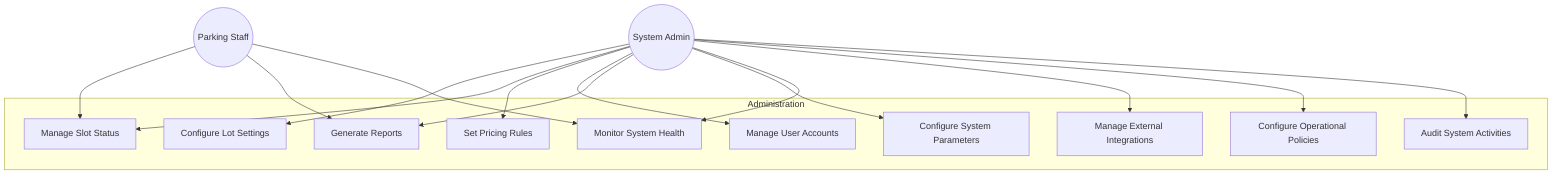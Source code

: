 graph TD
    Admin((System Admin))
    Staff((Parking Staff))

    subgraph "Administration"
        UC1[Configure Lot Settings]
        UC2[Manage Slot Status]
        UC3[Set Pricing Rules]
        UC4[Manage User Accounts]
        UC5[Generate Reports]
        UC6[Configure System Parameters]
        UC7[Monitor System Health]
        UC8[Manage External Integrations]
        UC9[Configure Operational Policies]
        UC10[Audit System Activities]
    end

    Admin --> UC1
    Admin --> UC2
    Admin --> UC3
    Admin --> UC4
    Admin --> UC5
    Admin --> UC6
    Admin --> UC7
    Admin --> UC8
    Admin --> UC9
    Admin --> UC10
    Staff --> UC2
    Staff --> UC5
    Staff --> UC7